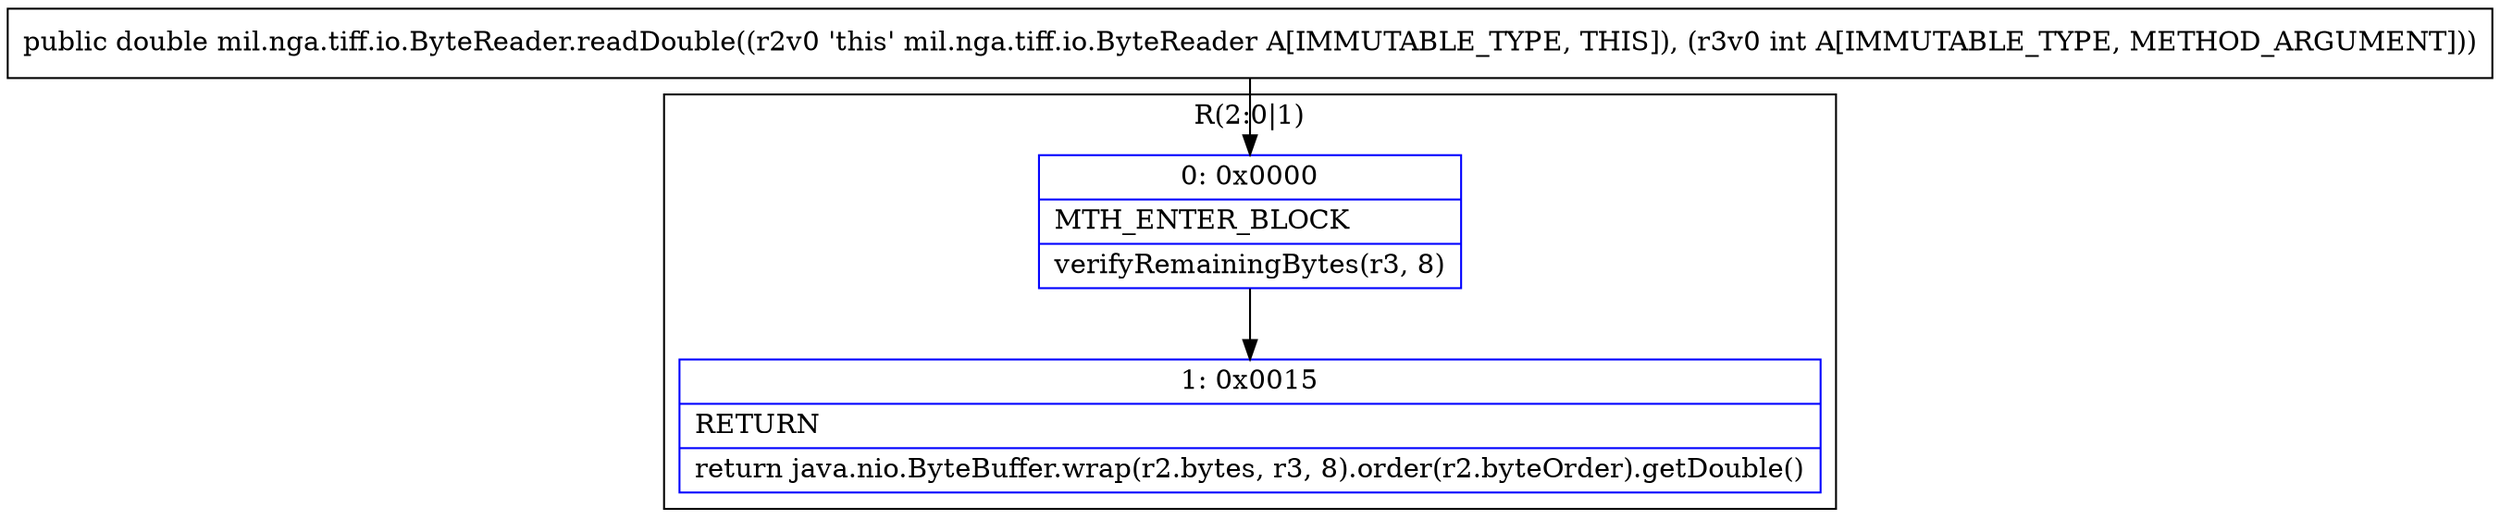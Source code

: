 digraph "CFG formil.nga.tiff.io.ByteReader.readDouble(I)D" {
subgraph cluster_Region_953034384 {
label = "R(2:0|1)";
node [shape=record,color=blue];
Node_0 [shape=record,label="{0\:\ 0x0000|MTH_ENTER_BLOCK\l|verifyRemainingBytes(r3, 8)\l}"];
Node_1 [shape=record,label="{1\:\ 0x0015|RETURN\l|return java.nio.ByteBuffer.wrap(r2.bytes, r3, 8).order(r2.byteOrder).getDouble()\l}"];
}
MethodNode[shape=record,label="{public double mil.nga.tiff.io.ByteReader.readDouble((r2v0 'this' mil.nga.tiff.io.ByteReader A[IMMUTABLE_TYPE, THIS]), (r3v0 int A[IMMUTABLE_TYPE, METHOD_ARGUMENT])) }"];
MethodNode -> Node_0;
Node_0 -> Node_1;
}

